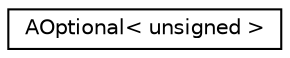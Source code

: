 digraph "Graphical Class Hierarchy"
{
 // LATEX_PDF_SIZE
  edge [fontname="Helvetica",fontsize="10",labelfontname="Helvetica",labelfontsize="10"];
  node [fontname="Helvetica",fontsize="10",shape=record];
  rankdir="LR";
  Node0 [label="AOptional\< unsigned \>",height=0.2,width=0.4,color="black", fillcolor="white", style="filled",URL="$classAOptional.html",tooltip=" "];
}

